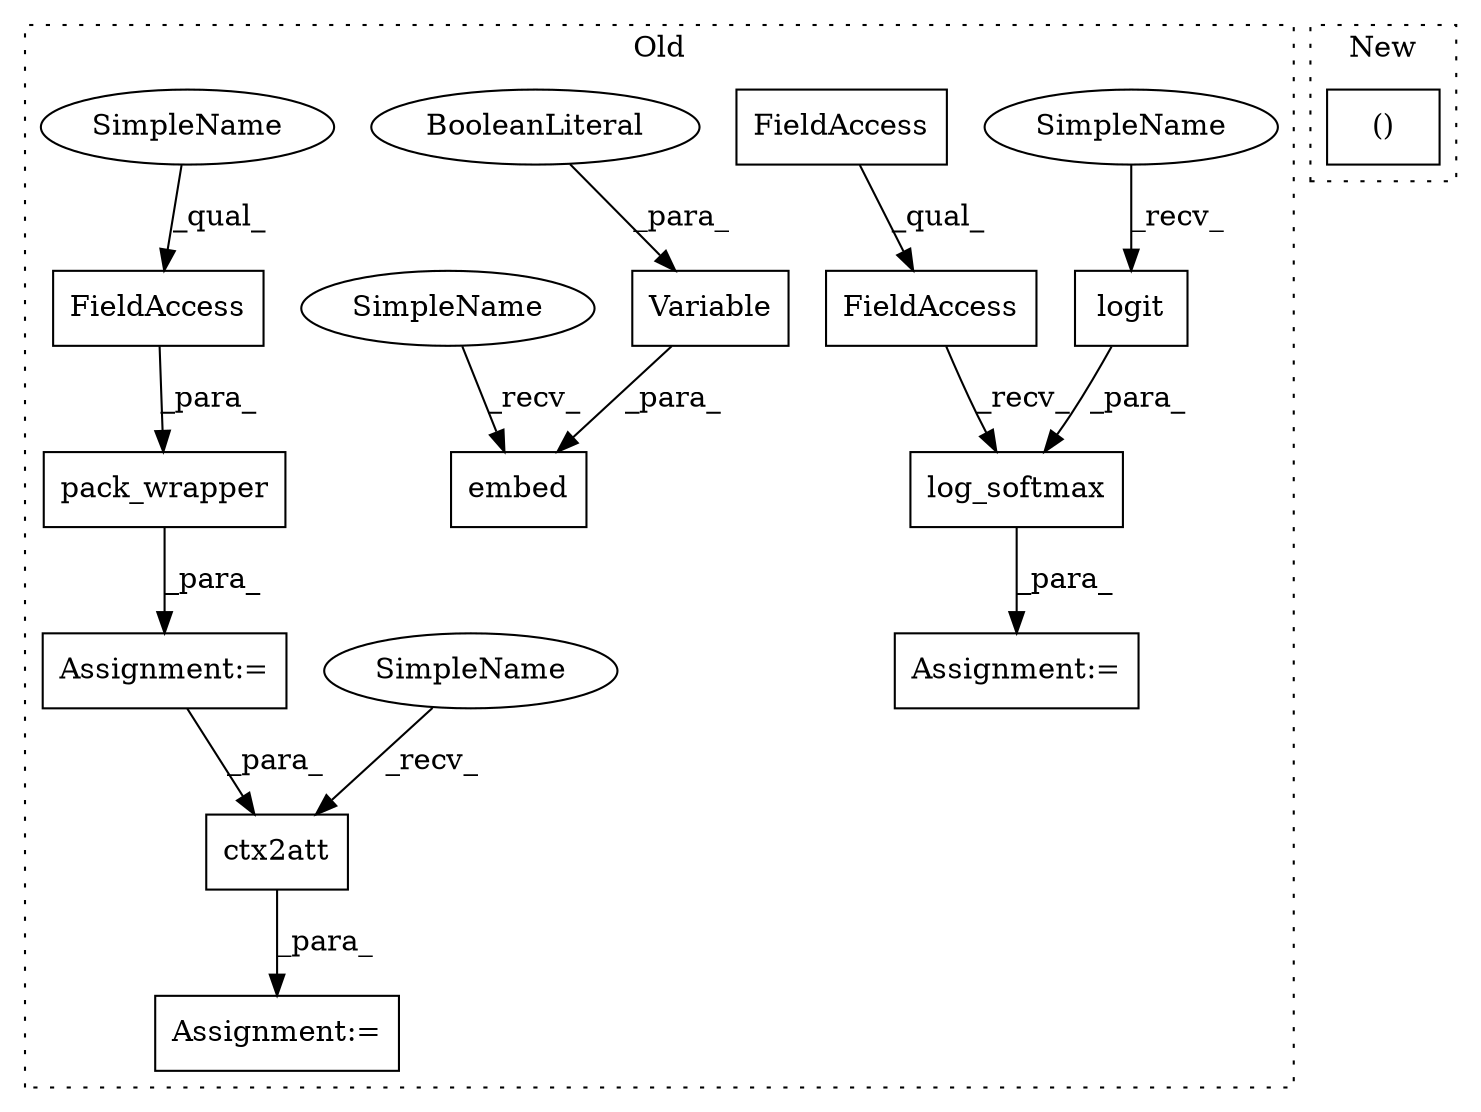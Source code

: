 digraph G {
subgraph cluster0 {
1 [label="pack_wrapper" a="32" s="6487,6534" l="13,1" shape="box"];
3 [label="FieldAccess" a="22" s="6500" l="14" shape="box"];
4 [label="embed" a="32" s="7931,7955" l="6,1" shape="box"];
5 [label="ctx2att" a="32" s="6558,6575" l="8,1" shape="box"];
6 [label="logit" a="32" s="8143,8155" l="6,1" shape="box"];
7 [label="log_softmax" a="32" s="8126,8156" l="12,1" shape="box"];
8 [label="FieldAccess" a="22" s="8106" l="19" shape="box"];
9 [label="FieldAccess" a="22" s="8106" l="8" shape="box"];
10 [label="Assignment:=" a="7" s="6486" l="1" shape="box"];
11 [label="Assignment:=" a="7" s="8105" l="1" shape="box"];
12 [label="Assignment:=" a="7" s="6552" l="1" shape="box"];
13 [label="Variable" a="32" s="7937,7954" l="9,1" shape="box"];
14 [label="BooleanLiteral" a="9" s="7949" l="5" shape="ellipse"];
15 [label="SimpleName" a="42" s="8138" l="4" shape="ellipse"];
16 [label="SimpleName" a="42" s="6553" l="4" shape="ellipse"];
17 [label="SimpleName" a="42" s="6500" l="4" shape="ellipse"];
18 [label="SimpleName" a="42" s="7926" l="4" shape="ellipse"];
label = "Old";
style="dotted";
}
subgraph cluster1 {
2 [label="()" a="106" s="6637" l="54" shape="box"];
label = "New";
style="dotted";
}
1 -> 10 [label="_para_"];
3 -> 1 [label="_para_"];
5 -> 12 [label="_para_"];
6 -> 7 [label="_para_"];
7 -> 11 [label="_para_"];
8 -> 7 [label="_recv_"];
9 -> 8 [label="_qual_"];
10 -> 5 [label="_para_"];
13 -> 4 [label="_para_"];
14 -> 13 [label="_para_"];
15 -> 6 [label="_recv_"];
16 -> 5 [label="_recv_"];
17 -> 3 [label="_qual_"];
18 -> 4 [label="_recv_"];
}